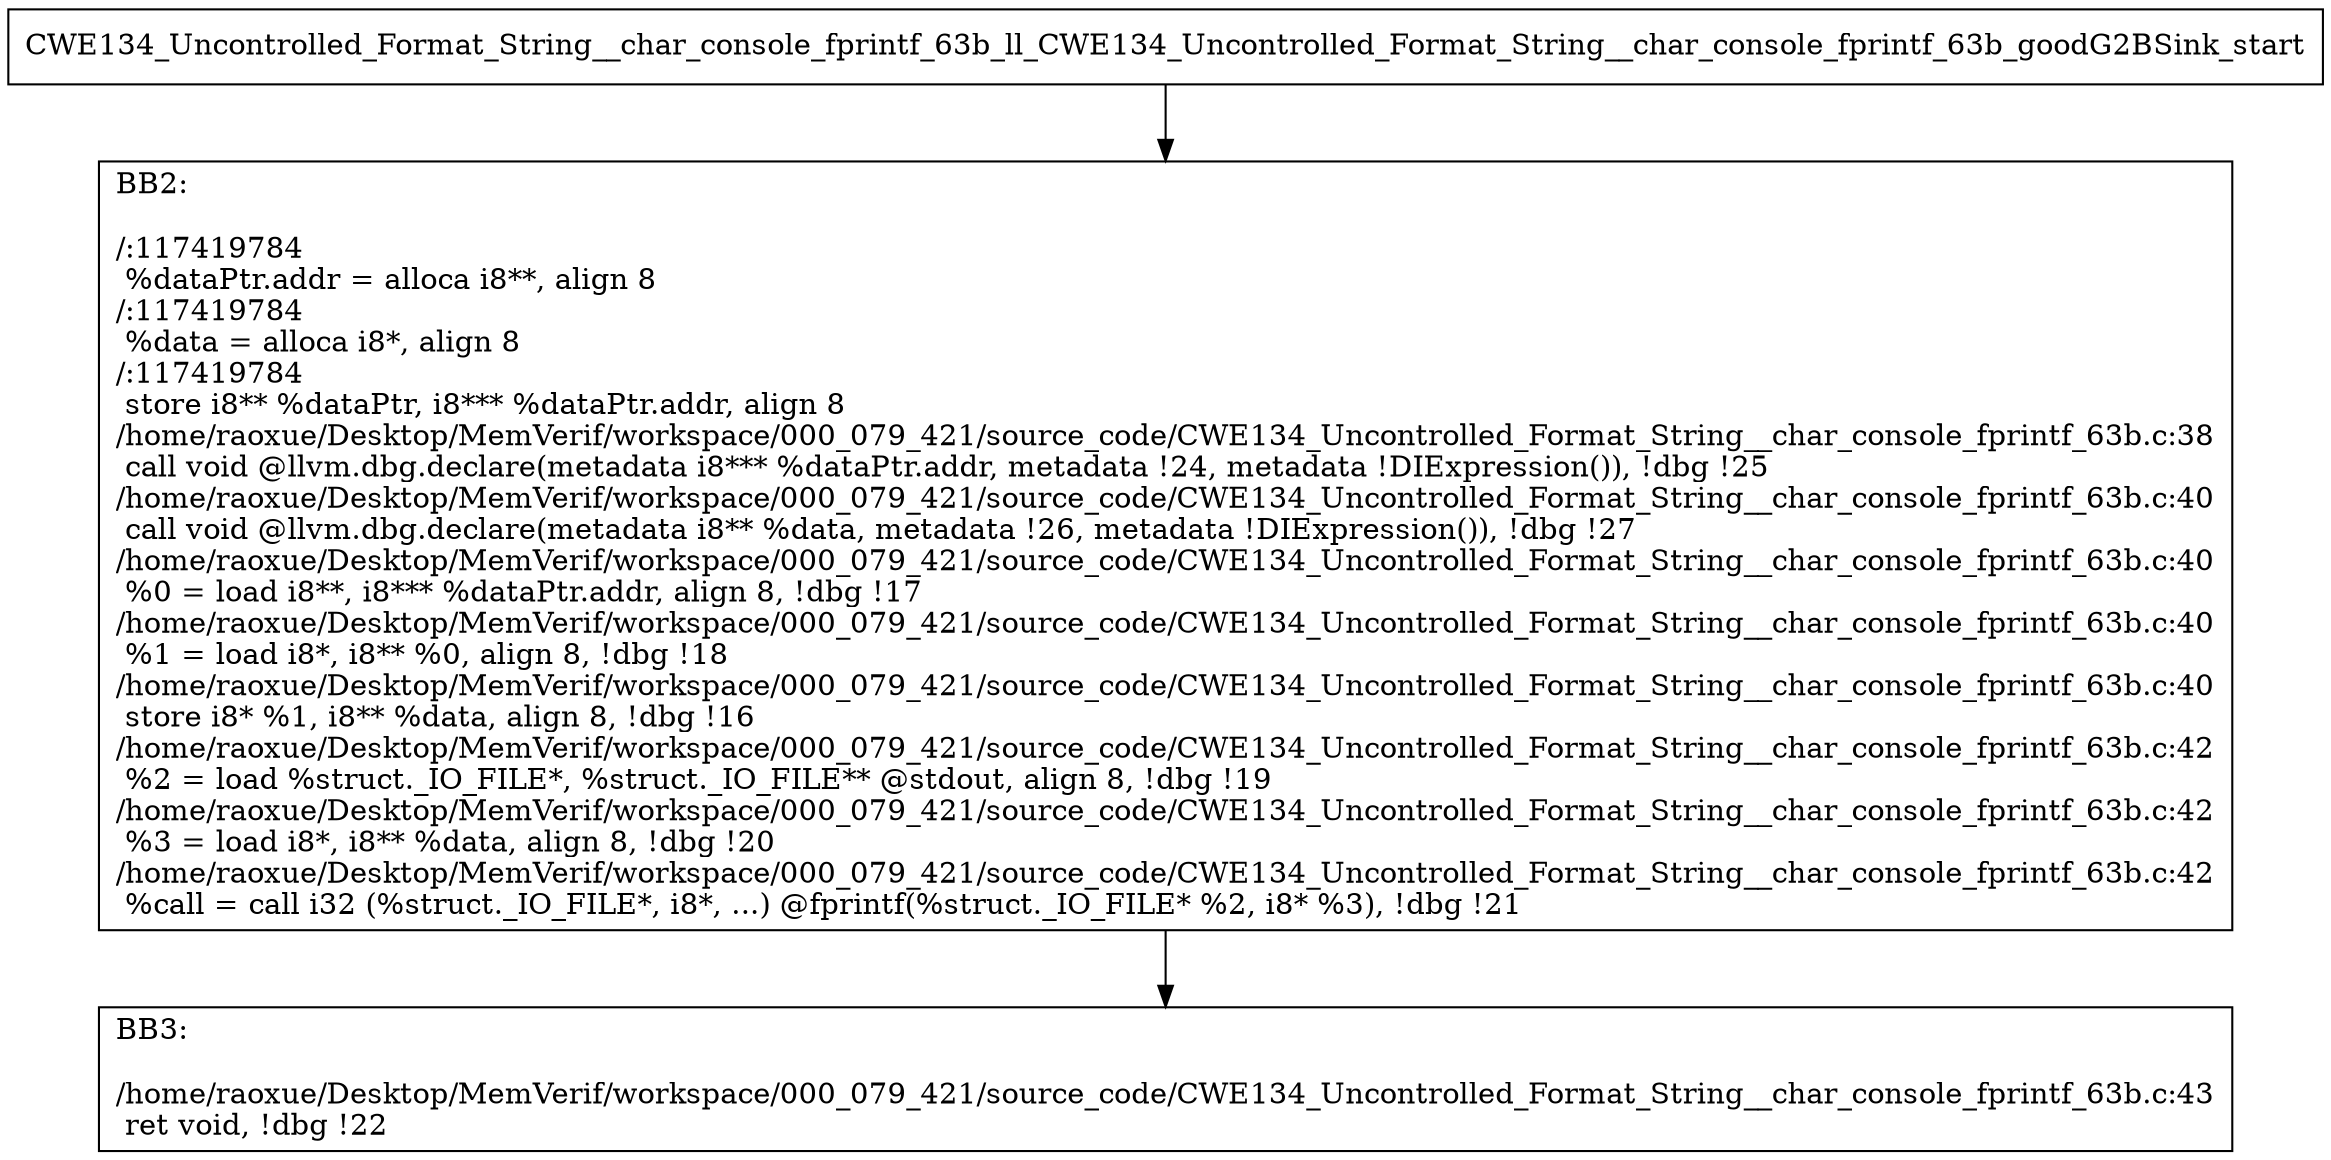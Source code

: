 digraph "CFG for'CWE134_Uncontrolled_Format_String__char_console_fprintf_63b_ll_CWE134_Uncontrolled_Format_String__char_console_fprintf_63b_goodG2BSink' function" {
	BBCWE134_Uncontrolled_Format_String__char_console_fprintf_63b_ll_CWE134_Uncontrolled_Format_String__char_console_fprintf_63b_goodG2BSink_start[shape=record,label="{CWE134_Uncontrolled_Format_String__char_console_fprintf_63b_ll_CWE134_Uncontrolled_Format_String__char_console_fprintf_63b_goodG2BSink_start}"];
	BBCWE134_Uncontrolled_Format_String__char_console_fprintf_63b_ll_CWE134_Uncontrolled_Format_String__char_console_fprintf_63b_goodG2BSink_start-> CWE134_Uncontrolled_Format_String__char_console_fprintf_63b_ll_CWE134_Uncontrolled_Format_String__char_console_fprintf_63b_goodG2BSinkBB2;
	CWE134_Uncontrolled_Format_String__char_console_fprintf_63b_ll_CWE134_Uncontrolled_Format_String__char_console_fprintf_63b_goodG2BSinkBB2 [shape=record, label="{BB2:\l\l/:117419784\l
  %dataPtr.addr = alloca i8**, align 8\l
/:117419784\l
  %data = alloca i8*, align 8\l
/:117419784\l
  store i8** %dataPtr, i8*** %dataPtr.addr, align 8\l
/home/raoxue/Desktop/MemVerif/workspace/000_079_421/source_code/CWE134_Uncontrolled_Format_String__char_console_fprintf_63b.c:38\l
  call void @llvm.dbg.declare(metadata i8*** %dataPtr.addr, metadata !24, metadata !DIExpression()), !dbg !25\l
/home/raoxue/Desktop/MemVerif/workspace/000_079_421/source_code/CWE134_Uncontrolled_Format_String__char_console_fprintf_63b.c:40\l
  call void @llvm.dbg.declare(metadata i8** %data, metadata !26, metadata !DIExpression()), !dbg !27\l
/home/raoxue/Desktop/MemVerif/workspace/000_079_421/source_code/CWE134_Uncontrolled_Format_String__char_console_fprintf_63b.c:40\l
  %0 = load i8**, i8*** %dataPtr.addr, align 8, !dbg !17\l
/home/raoxue/Desktop/MemVerif/workspace/000_079_421/source_code/CWE134_Uncontrolled_Format_String__char_console_fprintf_63b.c:40\l
  %1 = load i8*, i8** %0, align 8, !dbg !18\l
/home/raoxue/Desktop/MemVerif/workspace/000_079_421/source_code/CWE134_Uncontrolled_Format_String__char_console_fprintf_63b.c:40\l
  store i8* %1, i8** %data, align 8, !dbg !16\l
/home/raoxue/Desktop/MemVerif/workspace/000_079_421/source_code/CWE134_Uncontrolled_Format_String__char_console_fprintf_63b.c:42\l
  %2 = load %struct._IO_FILE*, %struct._IO_FILE** @stdout, align 8, !dbg !19\l
/home/raoxue/Desktop/MemVerif/workspace/000_079_421/source_code/CWE134_Uncontrolled_Format_String__char_console_fprintf_63b.c:42\l
  %3 = load i8*, i8** %data, align 8, !dbg !20\l
/home/raoxue/Desktop/MemVerif/workspace/000_079_421/source_code/CWE134_Uncontrolled_Format_String__char_console_fprintf_63b.c:42\l
  %call = call i32 (%struct._IO_FILE*, i8*, ...) @fprintf(%struct._IO_FILE* %2, i8* %3), !dbg !21\l
}"];
	CWE134_Uncontrolled_Format_String__char_console_fprintf_63b_ll_CWE134_Uncontrolled_Format_String__char_console_fprintf_63b_goodG2BSinkBB2-> CWE134_Uncontrolled_Format_String__char_console_fprintf_63b_ll_CWE134_Uncontrolled_Format_String__char_console_fprintf_63b_goodG2BSinkBB3;
	CWE134_Uncontrolled_Format_String__char_console_fprintf_63b_ll_CWE134_Uncontrolled_Format_String__char_console_fprintf_63b_goodG2BSinkBB3 [shape=record, label="{BB3:\l\l/home/raoxue/Desktop/MemVerif/workspace/000_079_421/source_code/CWE134_Uncontrolled_Format_String__char_console_fprintf_63b.c:43\l
  ret void, !dbg !22\l
}"];
}
